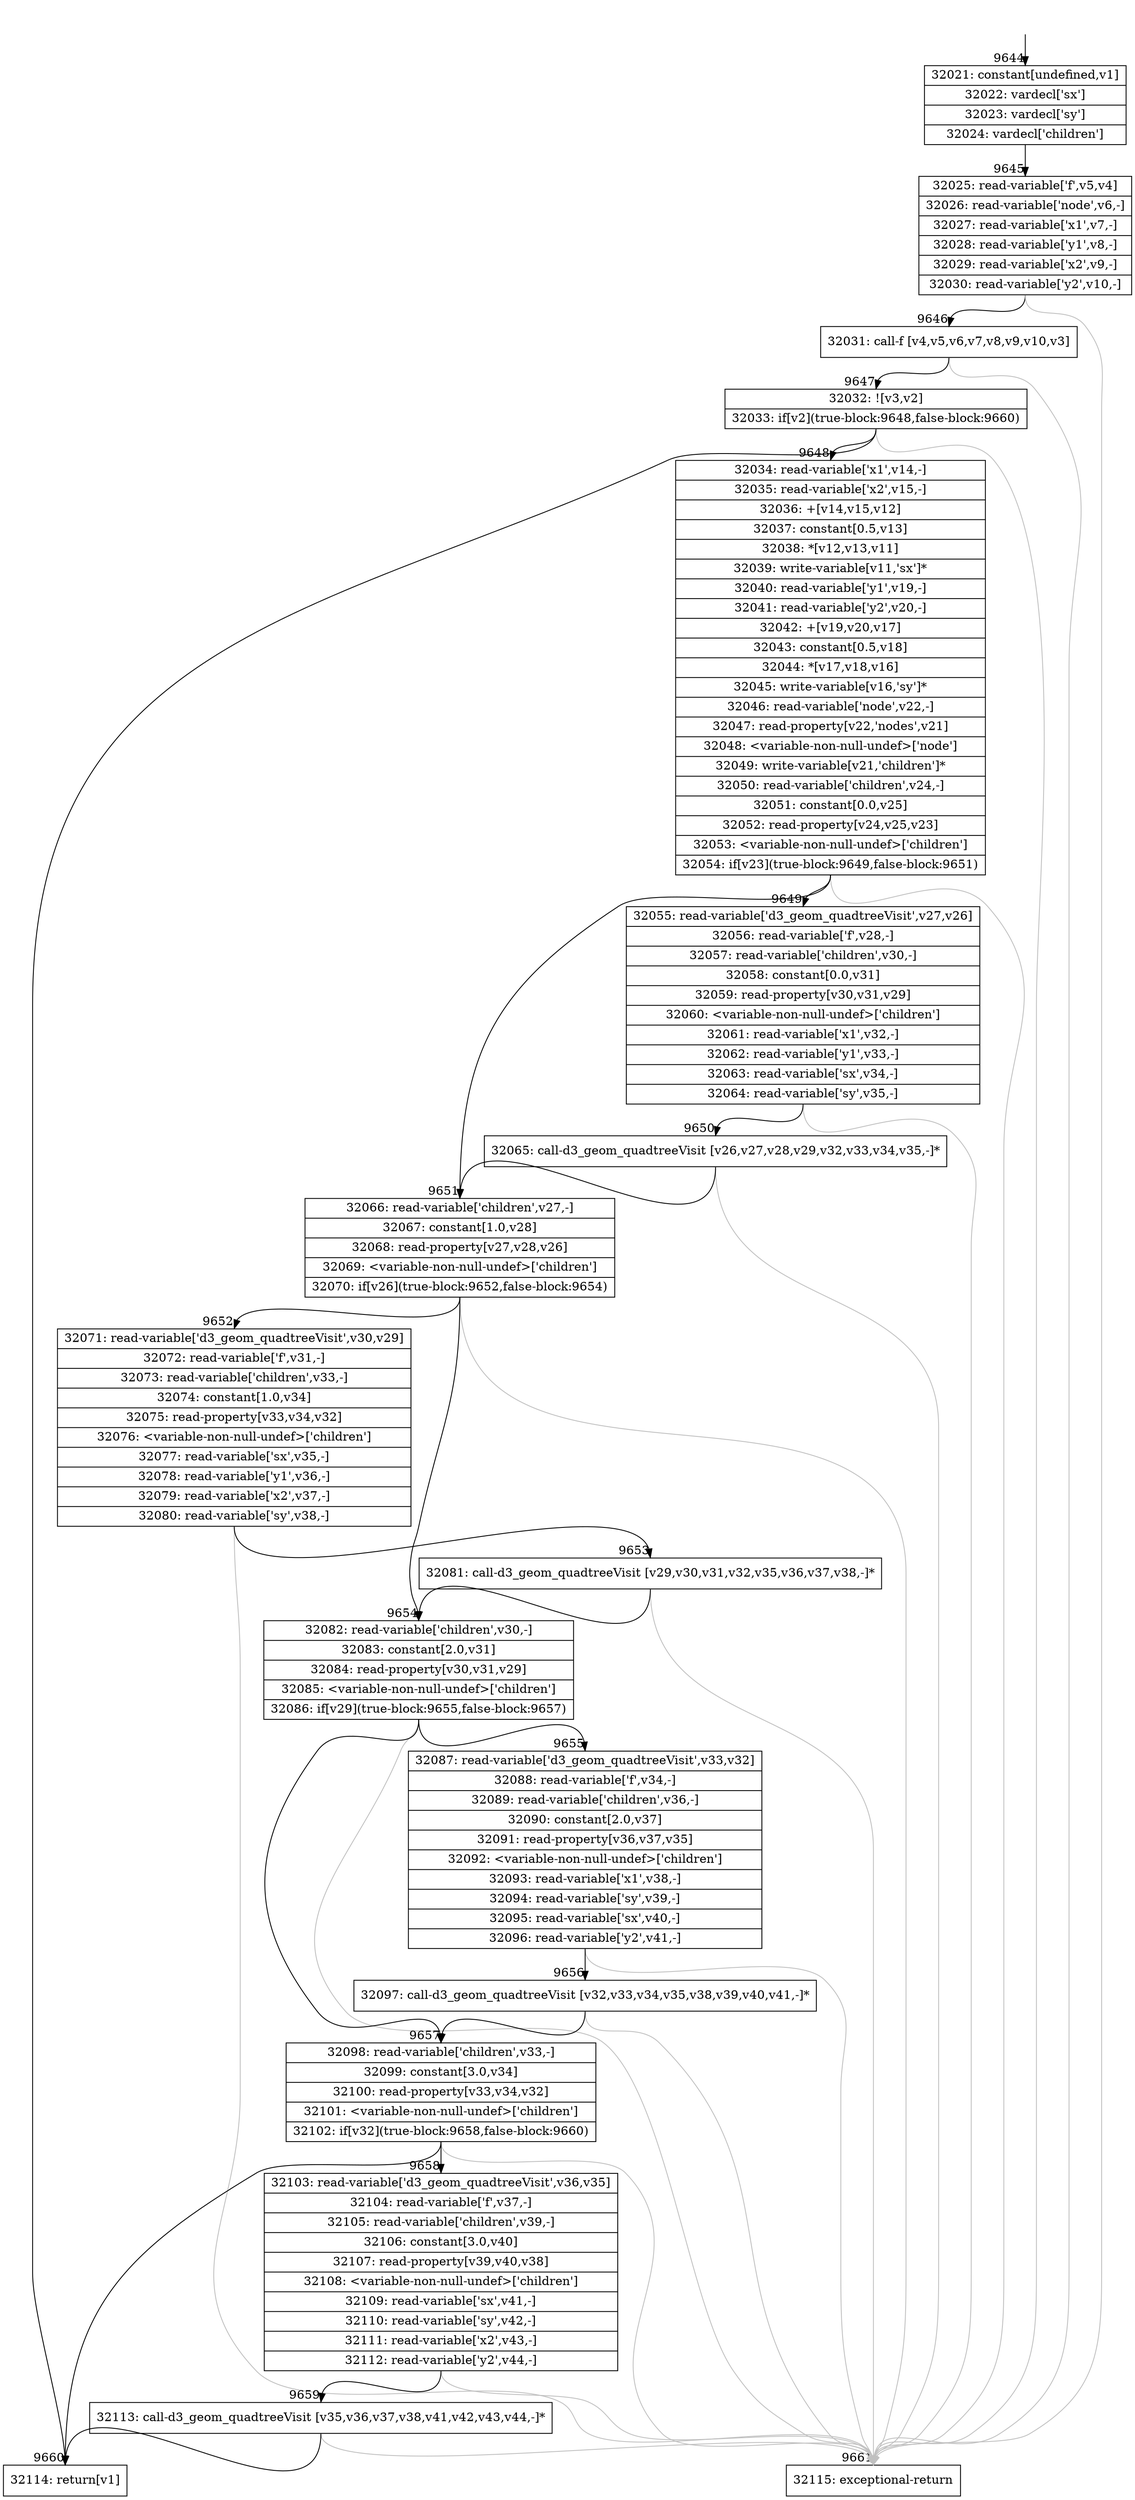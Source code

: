 digraph {
rankdir="TD"
BB_entry884[shape=none,label=""];
BB_entry884 -> BB9644 [tailport=s, headport=n, headlabel="    9644"]
BB9644 [shape=record label="{32021: constant[undefined,v1]|32022: vardecl['sx']|32023: vardecl['sy']|32024: vardecl['children']}" ] 
BB9644 -> BB9645 [tailport=s, headport=n, headlabel="      9645"]
BB9645 [shape=record label="{32025: read-variable['f',v5,v4]|32026: read-variable['node',v6,-]|32027: read-variable['x1',v7,-]|32028: read-variable['y1',v8,-]|32029: read-variable['x2',v9,-]|32030: read-variable['y2',v10,-]}" ] 
BB9645 -> BB9646 [tailport=s, headport=n, headlabel="      9646"]
BB9645 -> BB9661 [tailport=s, headport=n, color=gray, headlabel="      9661"]
BB9646 [shape=record label="{32031: call-f [v4,v5,v6,v7,v8,v9,v10,v3]}" ] 
BB9646 -> BB9647 [tailport=s, headport=n, headlabel="      9647"]
BB9646 -> BB9661 [tailport=s, headport=n, color=gray]
BB9647 [shape=record label="{32032: ![v3,v2]|32033: if[v2](true-block:9648,false-block:9660)}" ] 
BB9647 -> BB9648 [tailport=s, headport=n, headlabel="      9648"]
BB9647 -> BB9660 [tailport=s, headport=n, headlabel="      9660"]
BB9647 -> BB9661 [tailport=s, headport=n, color=gray]
BB9648 [shape=record label="{32034: read-variable['x1',v14,-]|32035: read-variable['x2',v15,-]|32036: +[v14,v15,v12]|32037: constant[0.5,v13]|32038: *[v12,v13,v11]|32039: write-variable[v11,'sx']*|32040: read-variable['y1',v19,-]|32041: read-variable['y2',v20,-]|32042: +[v19,v20,v17]|32043: constant[0.5,v18]|32044: *[v17,v18,v16]|32045: write-variable[v16,'sy']*|32046: read-variable['node',v22,-]|32047: read-property[v22,'nodes',v21]|32048: \<variable-non-null-undef\>['node']|32049: write-variable[v21,'children']*|32050: read-variable['children',v24,-]|32051: constant[0.0,v25]|32052: read-property[v24,v25,v23]|32053: \<variable-non-null-undef\>['children']|32054: if[v23](true-block:9649,false-block:9651)}" ] 
BB9648 -> BB9649 [tailport=s, headport=n, headlabel="      9649"]
BB9648 -> BB9651 [tailport=s, headport=n, headlabel="      9651"]
BB9648 -> BB9661 [tailport=s, headport=n, color=gray]
BB9649 [shape=record label="{32055: read-variable['d3_geom_quadtreeVisit',v27,v26]|32056: read-variable['f',v28,-]|32057: read-variable['children',v30,-]|32058: constant[0.0,v31]|32059: read-property[v30,v31,v29]|32060: \<variable-non-null-undef\>['children']|32061: read-variable['x1',v32,-]|32062: read-variable['y1',v33,-]|32063: read-variable['sx',v34,-]|32064: read-variable['sy',v35,-]}" ] 
BB9649 -> BB9650 [tailport=s, headport=n, headlabel="      9650"]
BB9649 -> BB9661 [tailport=s, headport=n, color=gray]
BB9650 [shape=record label="{32065: call-d3_geom_quadtreeVisit [v26,v27,v28,v29,v32,v33,v34,v35,-]*}" ] 
BB9650 -> BB9651 [tailport=s, headport=n]
BB9650 -> BB9661 [tailport=s, headport=n, color=gray]
BB9651 [shape=record label="{32066: read-variable['children',v27,-]|32067: constant[1.0,v28]|32068: read-property[v27,v28,v26]|32069: \<variable-non-null-undef\>['children']|32070: if[v26](true-block:9652,false-block:9654)}" ] 
BB9651 -> BB9652 [tailport=s, headport=n, headlabel="      9652"]
BB9651 -> BB9654 [tailport=s, headport=n, headlabel="      9654"]
BB9651 -> BB9661 [tailport=s, headport=n, color=gray]
BB9652 [shape=record label="{32071: read-variable['d3_geom_quadtreeVisit',v30,v29]|32072: read-variable['f',v31,-]|32073: read-variable['children',v33,-]|32074: constant[1.0,v34]|32075: read-property[v33,v34,v32]|32076: \<variable-non-null-undef\>['children']|32077: read-variable['sx',v35,-]|32078: read-variable['y1',v36,-]|32079: read-variable['x2',v37,-]|32080: read-variable['sy',v38,-]}" ] 
BB9652 -> BB9653 [tailport=s, headport=n, headlabel="      9653"]
BB9652 -> BB9661 [tailport=s, headport=n, color=gray]
BB9653 [shape=record label="{32081: call-d3_geom_quadtreeVisit [v29,v30,v31,v32,v35,v36,v37,v38,-]*}" ] 
BB9653 -> BB9654 [tailport=s, headport=n]
BB9653 -> BB9661 [tailport=s, headport=n, color=gray]
BB9654 [shape=record label="{32082: read-variable['children',v30,-]|32083: constant[2.0,v31]|32084: read-property[v30,v31,v29]|32085: \<variable-non-null-undef\>['children']|32086: if[v29](true-block:9655,false-block:9657)}" ] 
BB9654 -> BB9655 [tailport=s, headport=n, headlabel="      9655"]
BB9654 -> BB9657 [tailport=s, headport=n, headlabel="      9657"]
BB9654 -> BB9661 [tailport=s, headport=n, color=gray]
BB9655 [shape=record label="{32087: read-variable['d3_geom_quadtreeVisit',v33,v32]|32088: read-variable['f',v34,-]|32089: read-variable['children',v36,-]|32090: constant[2.0,v37]|32091: read-property[v36,v37,v35]|32092: \<variable-non-null-undef\>['children']|32093: read-variable['x1',v38,-]|32094: read-variable['sy',v39,-]|32095: read-variable['sx',v40,-]|32096: read-variable['y2',v41,-]}" ] 
BB9655 -> BB9656 [tailport=s, headport=n, headlabel="      9656"]
BB9655 -> BB9661 [tailport=s, headport=n, color=gray]
BB9656 [shape=record label="{32097: call-d3_geom_quadtreeVisit [v32,v33,v34,v35,v38,v39,v40,v41,-]*}" ] 
BB9656 -> BB9657 [tailport=s, headport=n]
BB9656 -> BB9661 [tailport=s, headport=n, color=gray]
BB9657 [shape=record label="{32098: read-variable['children',v33,-]|32099: constant[3.0,v34]|32100: read-property[v33,v34,v32]|32101: \<variable-non-null-undef\>['children']|32102: if[v32](true-block:9658,false-block:9660)}" ] 
BB9657 -> BB9658 [tailport=s, headport=n, headlabel="      9658"]
BB9657 -> BB9660 [tailport=s, headport=n]
BB9657 -> BB9661 [tailport=s, headport=n, color=gray]
BB9658 [shape=record label="{32103: read-variable['d3_geom_quadtreeVisit',v36,v35]|32104: read-variable['f',v37,-]|32105: read-variable['children',v39,-]|32106: constant[3.0,v40]|32107: read-property[v39,v40,v38]|32108: \<variable-non-null-undef\>['children']|32109: read-variable['sx',v41,-]|32110: read-variable['sy',v42,-]|32111: read-variable['x2',v43,-]|32112: read-variable['y2',v44,-]}" ] 
BB9658 -> BB9659 [tailport=s, headport=n, headlabel="      9659"]
BB9658 -> BB9661 [tailport=s, headport=n, color=gray]
BB9659 [shape=record label="{32113: call-d3_geom_quadtreeVisit [v35,v36,v37,v38,v41,v42,v43,v44,-]*}" ] 
BB9659 -> BB9660 [tailport=s, headport=n]
BB9659 -> BB9661 [tailport=s, headport=n, color=gray]
BB9660 [shape=record label="{32114: return[v1]}" ] 
BB9661 [shape=record label="{32115: exceptional-return}" ] 
//#$~ 5671
}
